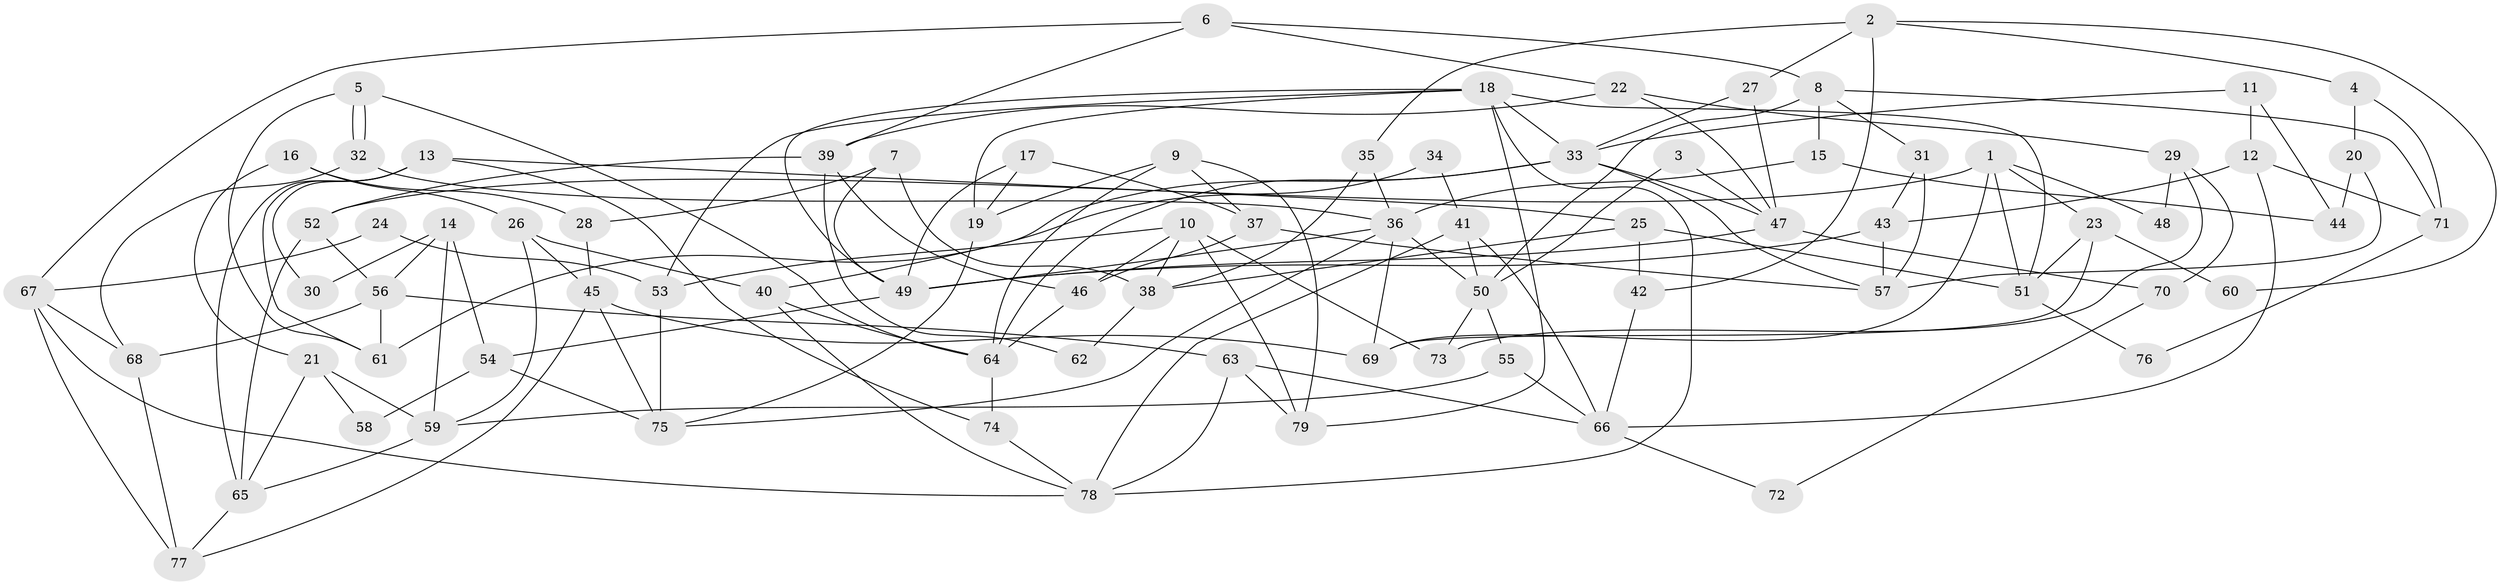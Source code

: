 // Generated by graph-tools (version 1.1) at 2025/36/03/09/25 02:36:06]
// undirected, 79 vertices, 158 edges
graph export_dot {
graph [start="1"]
  node [color=gray90,style=filled];
  1;
  2;
  3;
  4;
  5;
  6;
  7;
  8;
  9;
  10;
  11;
  12;
  13;
  14;
  15;
  16;
  17;
  18;
  19;
  20;
  21;
  22;
  23;
  24;
  25;
  26;
  27;
  28;
  29;
  30;
  31;
  32;
  33;
  34;
  35;
  36;
  37;
  38;
  39;
  40;
  41;
  42;
  43;
  44;
  45;
  46;
  47;
  48;
  49;
  50;
  51;
  52;
  53;
  54;
  55;
  56;
  57;
  58;
  59;
  60;
  61;
  62;
  63;
  64;
  65;
  66;
  67;
  68;
  69;
  70;
  71;
  72;
  73;
  74;
  75;
  76;
  77;
  78;
  79;
  1 -- 52;
  1 -- 23;
  1 -- 48;
  1 -- 51;
  1 -- 69;
  2 -- 42;
  2 -- 35;
  2 -- 4;
  2 -- 27;
  2 -- 60;
  3 -- 47;
  3 -- 50;
  4 -- 71;
  4 -- 20;
  5 -- 64;
  5 -- 32;
  5 -- 32;
  5 -- 61;
  6 -- 67;
  6 -- 39;
  6 -- 8;
  6 -- 22;
  7 -- 38;
  7 -- 49;
  7 -- 28;
  8 -- 15;
  8 -- 31;
  8 -- 50;
  8 -- 71;
  9 -- 64;
  9 -- 19;
  9 -- 37;
  9 -- 79;
  10 -- 46;
  10 -- 79;
  10 -- 38;
  10 -- 53;
  10 -- 73;
  11 -- 33;
  11 -- 12;
  11 -- 44;
  12 -- 43;
  12 -- 66;
  12 -- 71;
  13 -- 65;
  13 -- 61;
  13 -- 25;
  13 -- 30;
  13 -- 74;
  14 -- 54;
  14 -- 56;
  14 -- 30;
  14 -- 59;
  15 -- 36;
  15 -- 44;
  16 -- 28;
  16 -- 26;
  16 -- 21;
  17 -- 49;
  17 -- 37;
  17 -- 19;
  18 -- 33;
  18 -- 49;
  18 -- 19;
  18 -- 51;
  18 -- 53;
  18 -- 78;
  18 -- 79;
  19 -- 75;
  20 -- 57;
  20 -- 44;
  21 -- 65;
  21 -- 58;
  21 -- 59;
  22 -- 47;
  22 -- 29;
  22 -- 39;
  23 -- 51;
  23 -- 69;
  23 -- 60;
  24 -- 67;
  24 -- 53;
  25 -- 51;
  25 -- 38;
  25 -- 42;
  26 -- 45;
  26 -- 59;
  26 -- 40;
  27 -- 33;
  27 -- 47;
  28 -- 45;
  29 -- 73;
  29 -- 48;
  29 -- 70;
  31 -- 43;
  31 -- 57;
  32 -- 36;
  32 -- 68;
  33 -- 64;
  33 -- 61;
  33 -- 47;
  33 -- 57;
  34 -- 41;
  34 -- 40;
  35 -- 38;
  35 -- 36;
  36 -- 50;
  36 -- 75;
  36 -- 49;
  36 -- 69;
  37 -- 57;
  37 -- 46;
  38 -- 62;
  39 -- 52;
  39 -- 46;
  39 -- 62;
  40 -- 64;
  40 -- 78;
  41 -- 50;
  41 -- 78;
  41 -- 66;
  42 -- 66;
  43 -- 57;
  43 -- 49;
  45 -- 75;
  45 -- 69;
  45 -- 77;
  46 -- 64;
  47 -- 49;
  47 -- 70;
  49 -- 54;
  50 -- 55;
  50 -- 73;
  51 -- 76;
  52 -- 65;
  52 -- 56;
  53 -- 75;
  54 -- 75;
  54 -- 58;
  55 -- 66;
  55 -- 59;
  56 -- 63;
  56 -- 68;
  56 -- 61;
  59 -- 65;
  63 -- 79;
  63 -- 78;
  63 -- 66;
  64 -- 74;
  65 -- 77;
  66 -- 72;
  67 -- 78;
  67 -- 68;
  67 -- 77;
  68 -- 77;
  70 -- 72;
  71 -- 76;
  74 -- 78;
}
